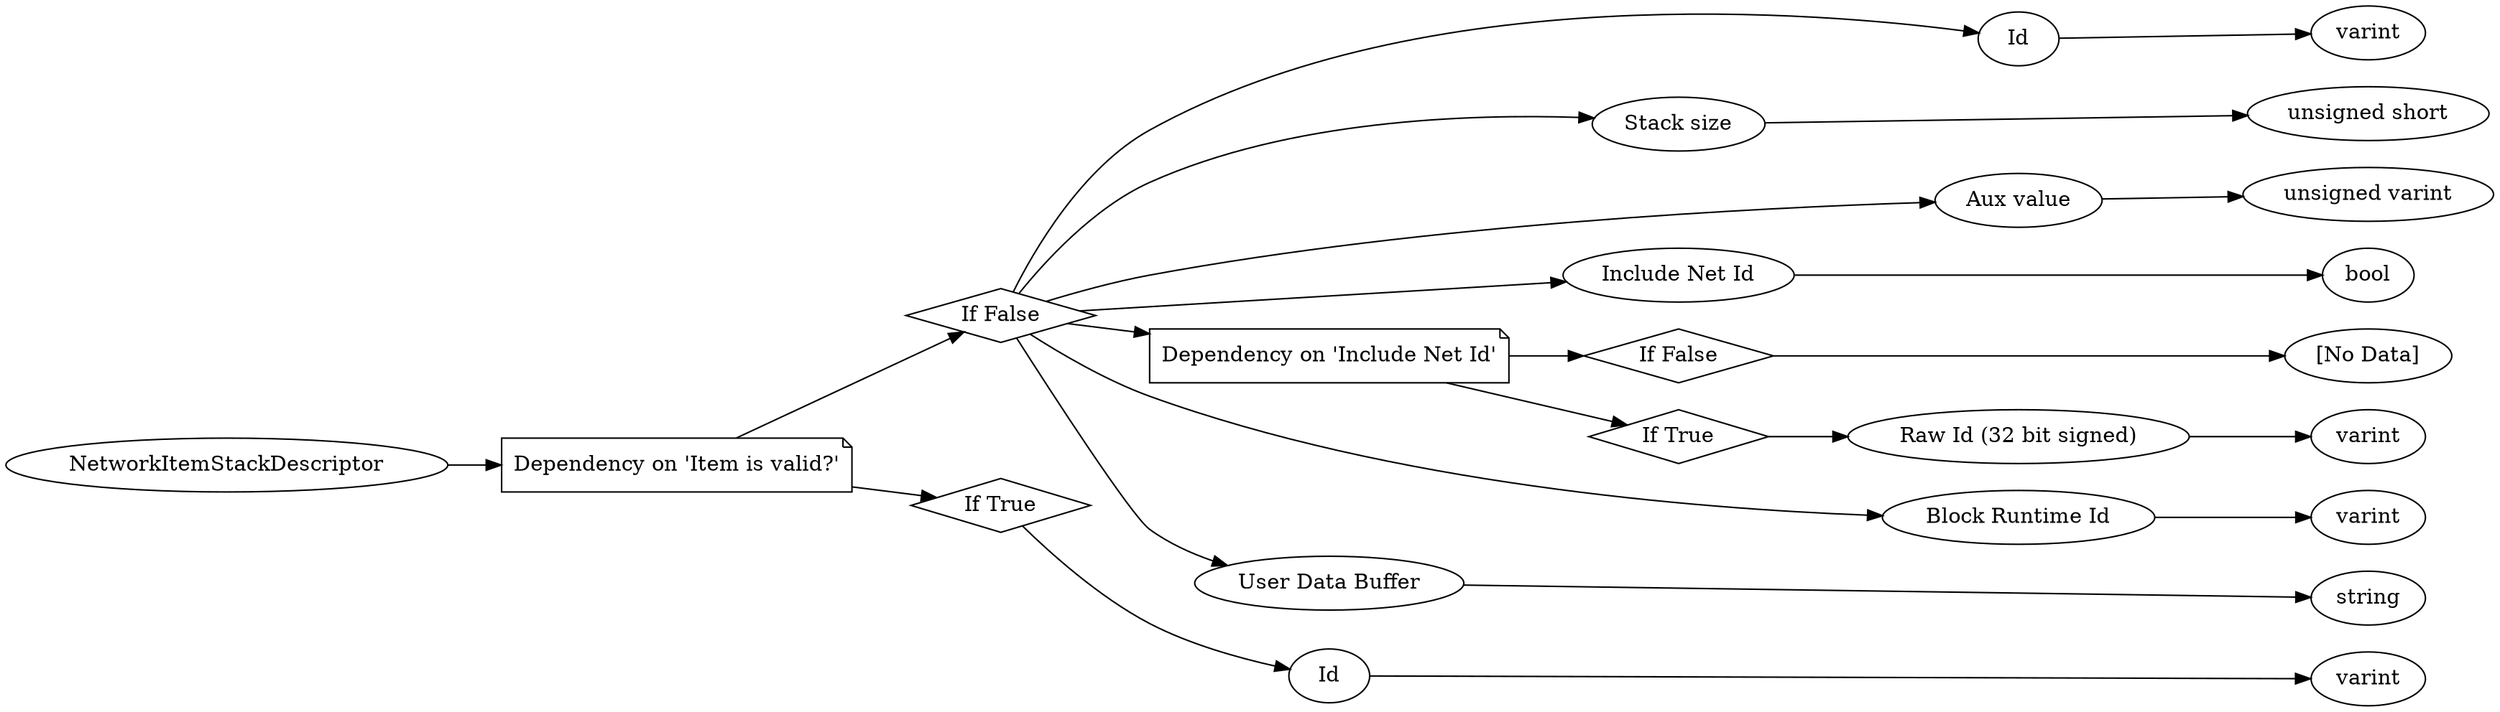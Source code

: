digraph "NetworkItemStackDescriptor" {
rankdir = LR
18
18 -> 19
19 -> 20
20 -> 21
21 -> 22
20 -> 23
23 -> 24
20 -> 25
25 -> 26
20 -> 27
27 -> 28
20 -> 29
29 -> 30
30 -> 31
29 -> 32
32 -> 33
33 -> 34
20 -> 35
35 -> 36
20 -> 37
37 -> 38
19 -> 39
39 -> 40
40 -> 41

18 [label="NetworkItemStackDescriptor",comment="name: \"NetworkItemStackDescriptor\", typeName: \"\", id: 18, branchId: 0, recurseId: -1, attributes: 0, notes: \"\""];
19 [label="Dependency on 'Item is valid?'",shape=note,comment="name: \"Dependency on 'Item is valid?'\", typeName: \"\", id: 19, branchId: 0, recurseId: -1, attributes: 2, notes: \"\""];
20 [label="If False",shape=diamond,comment="name: \"If False\", typeName: \"\", id: 20, branchId: 0, recurseId: -1, attributes: 4, notes: \"\""];
21 [label="Id",comment="name: \"Id\", typeName: \"\", id: 21, branchId: 0, recurseId: -1, attributes: 0, notes: \"\""];
22 [label="varint",comment="name: \"varint\", typeName: \"\", id: 22, branchId: 0, recurseId: -1, attributes: 512, notes: \"\""];
23 [label="Stack size",comment="name: \"Stack size\", typeName: \"\", id: 23, branchId: 0, recurseId: -1, attributes: 0, notes: \"\""];
24 [label="unsigned short",comment="name: \"unsigned short\", typeName: \"\", id: 24, branchId: 0, recurseId: -1, attributes: 512, notes: \"\""];
25 [label="Aux value",comment="name: \"Aux value\", typeName: \"\", id: 25, branchId: 0, recurseId: -1, attributes: 0, notes: \"\""];
26 [label="unsigned varint",comment="name: \"unsigned varint\", typeName: \"\", id: 26, branchId: 0, recurseId: -1, attributes: 512, notes: \"\""];
27 [label="Include Net Id",comment="name: \"Include Net Id\", typeName: \"\", id: 27, branchId: 0, recurseId: -1, attributes: 0, notes: \"\""];
28 [label="bool",comment="name: \"bool\", typeName: \"\", id: 28, branchId: 0, recurseId: -1, attributes: 512, notes: \"\""];
29 [label="Dependency on 'Include Net Id'",shape=note,comment="name: \"Dependency on 'Include Net Id'\", typeName: \"\", id: 29, branchId: 0, recurseId: -1, attributes: 2, notes: \"\""];
30 [label="If False",shape=diamond,comment="name: \"If False\", typeName: \"\", id: 30, branchId: 0, recurseId: -1, attributes: 4, notes: \"\""];
31 [label="[No Data]",comment="name: \"[No Data]\", typeName: \"\", id: 31, branchId: 0, recurseId: -1, attributes: 512, notes: \"\""];
32 [label="If True",shape=diamond,comment="name: \"If True\", typeName: \"\", id: 32, branchId: 1, recurseId: -1, attributes: 4, notes: \"\""];
33 [label="Raw Id (32 bit signed)",comment="name: \"Raw Id (32 bit signed)\", typeName: \"\", id: 33, branchId: 0, recurseId: -1, attributes: 0, notes: \"\""];
34 [label="varint",comment="name: \"varint\", typeName: \"\", id: 34, branchId: 0, recurseId: -1, attributes: 512, notes: \"\""];
35 [label="Block Runtime Id",comment="name: \"Block Runtime Id\", typeName: \"\", id: 35, branchId: 0, recurseId: -1, attributes: 0, notes: \"\""];
36 [label="varint",comment="name: \"varint\", typeName: \"\", id: 36, branchId: 0, recurseId: -1, attributes: 512, notes: \"\""];
37 [label="User Data Buffer",comment="name: \"User Data Buffer\", typeName: \"\", id: 37, branchId: 0, recurseId: -1, attributes: 0, notes: \"The @ItemInstanceUserData.html#ItemInstanceUserData@  binary blob encoded as a String, so it's unsigned varint length prefixed. Get all your nbt+property bytes, calculate the length, write that length, THEN write the data.\""];
38 [label="string",comment="name: \"string\", typeName: \"\", id: 38, branchId: 0, recurseId: -1, attributes: 512, notes: \"\""];
39 [label="If True",shape=diamond,comment="name: \"If True\", typeName: \"\", id: 39, branchId: 1, recurseId: -1, attributes: 4, notes: \"\""];
40 [label="Id",comment="name: \"Id\", typeName: \"\", id: 40, branchId: 0, recurseId: -1, attributes: 0, notes: \"Send fixed Id of 0 for invalid item\""];
41 [label="varint",comment="name: \"varint\", typeName: \"\", id: 41, branchId: 0, recurseId: -1, attributes: 512, notes: \"\""];
{ rank = max;22;24;26;28;31;34;36;38;41}

}
